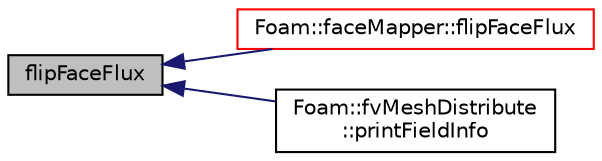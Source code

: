 digraph "flipFaceFlux"
{
  bgcolor="transparent";
  edge [fontname="Helvetica",fontsize="10",labelfontname="Helvetica",labelfontsize="10"];
  node [fontname="Helvetica",fontsize="10",shape=record];
  rankdir="LR";
  Node11873 [label="flipFaceFlux",height=0.2,width=0.4,color="black", fillcolor="grey75", style="filled", fontcolor="black"];
  Node11873 -> Node11874 [dir="back",color="midnightblue",fontsize="10",style="solid",fontname="Helvetica"];
  Node11874 [label="Foam::faceMapper::flipFaceFlux",height=0.2,width=0.4,color="red",URL="$a28501.html#ac63bd1ee8ec2d1b89864f3f27acecea5",tooltip="Return flux flip map. "];
  Node11873 -> Node11877 [dir="back",color="midnightblue",fontsize="10",style="solid",fontname="Helvetica"];
  Node11877 [label="Foam::fvMeshDistribute\l::printFieldInfo",height=0.2,width=0.4,color="black",URL="$a22197.html#ac01a969a7e9466cbdca2475c4c0bd9c2",tooltip="Print some field info. "];
}
